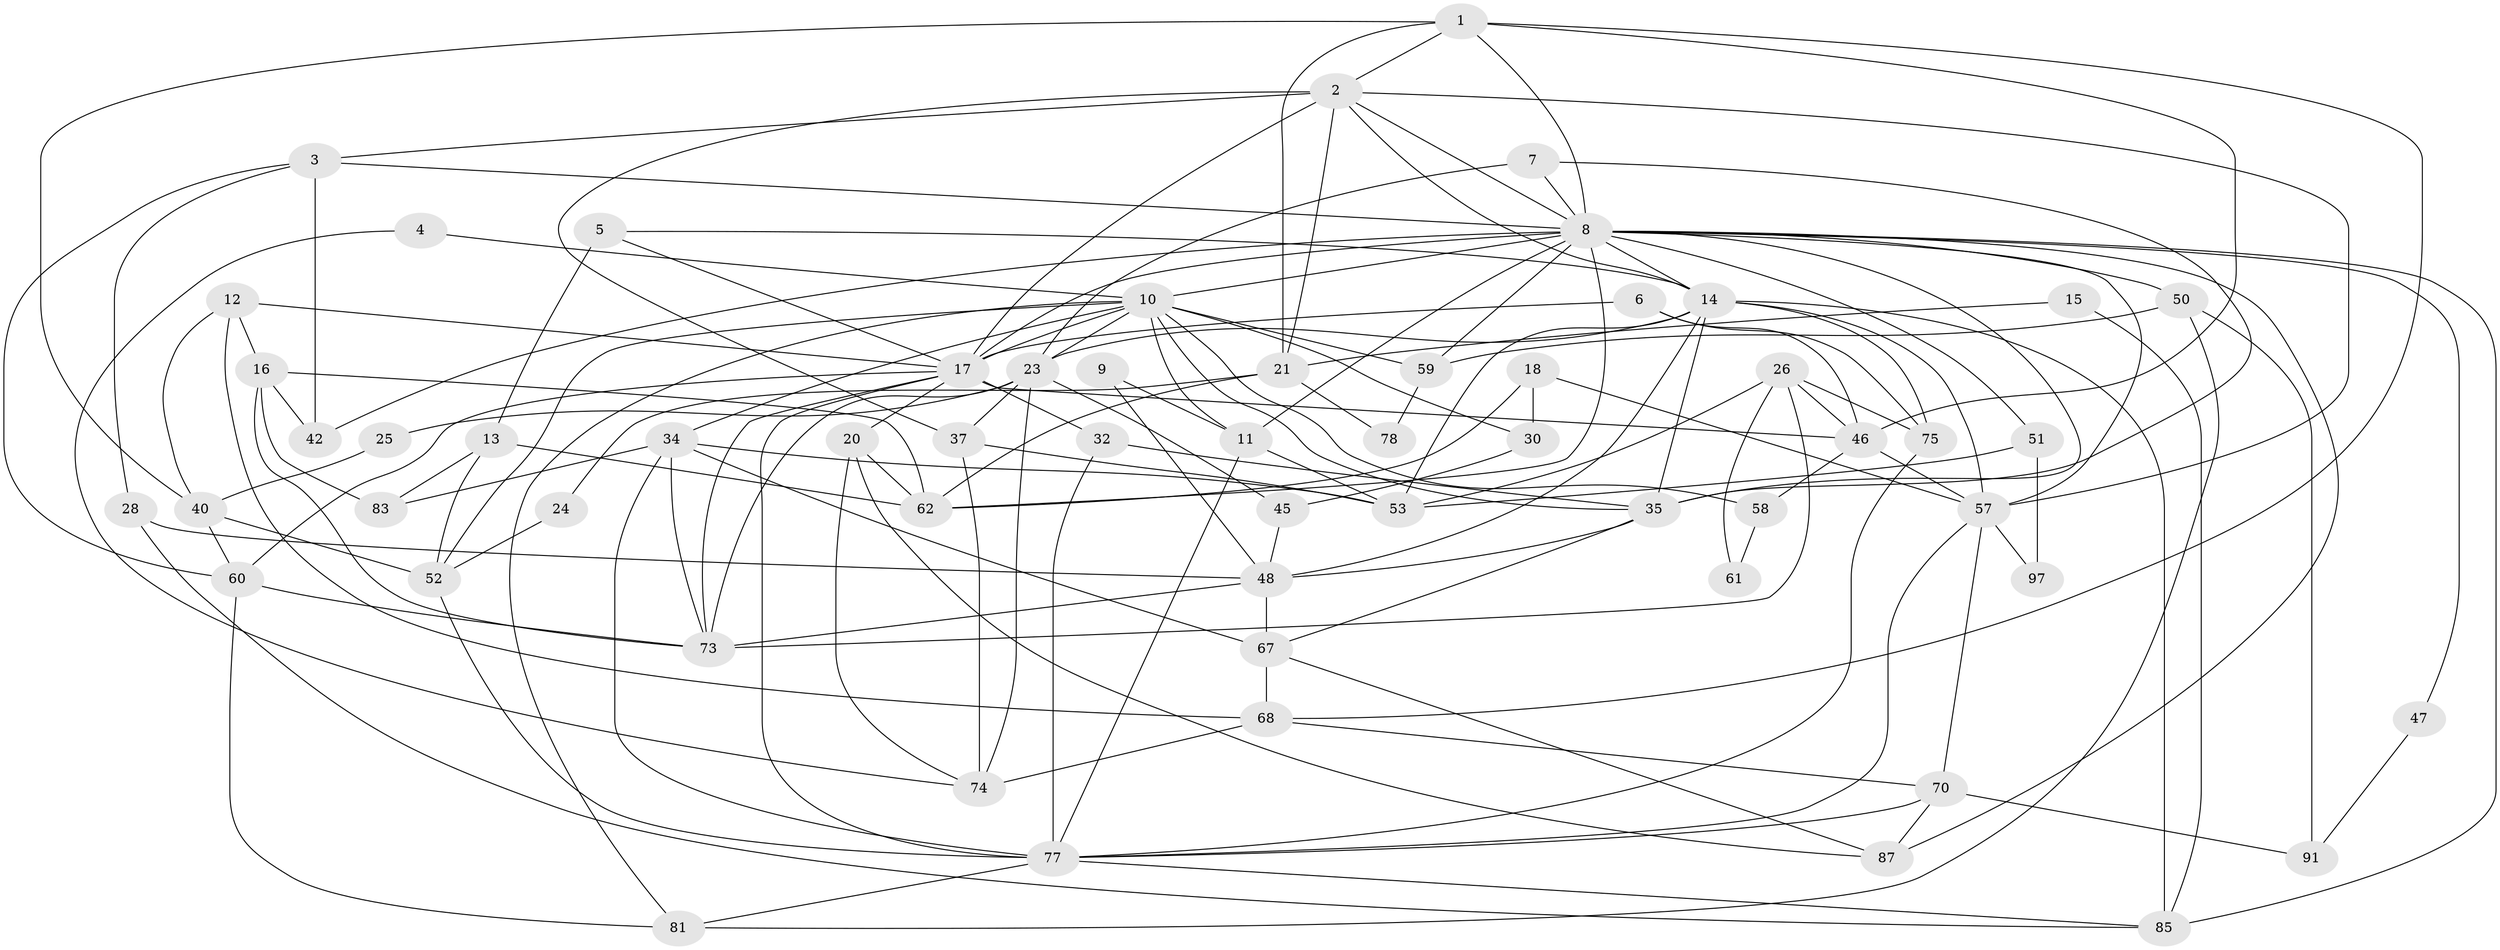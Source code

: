 // original degree distribution, {4: 0.25742574257425743, 2: 0.1485148514851485, 3: 0.27722772277227725, 8: 0.0297029702970297, 9: 0.009900990099009901, 5: 0.1782178217821782, 6: 0.06930693069306931, 7: 0.0297029702970297}
// Generated by graph-tools (version 1.1) at 2025/18/03/04/25 18:18:45]
// undirected, 60 vertices, 148 edges
graph export_dot {
graph [start="1"]
  node [color=gray90,style=filled];
  1 [super="+92+98"];
  2 [super="+100"];
  3 [super="+29"];
  4;
  5;
  6;
  7;
  8 [super="+19+65+33+72"];
  9;
  10 [super="+56+41"];
  11 [super="+27"];
  12;
  13;
  14 [super="+22+38"];
  15;
  16;
  17 [super="+36"];
  18;
  20;
  21 [super="+96"];
  23 [super="+31+64"];
  24;
  25;
  26 [super="+44"];
  28;
  30;
  32;
  34 [super="+55+76"];
  35 [super="+69+54"];
  37;
  40 [super="+82"];
  42;
  45;
  46 [super="+101"];
  47;
  48 [super="+88"];
  50;
  51;
  52;
  53;
  57 [super="+71"];
  58;
  59;
  60;
  61;
  62;
  67 [super="+90"];
  68 [super="+86"];
  70;
  73 [super="+94+79"];
  74 [super="+95"];
  75;
  77 [super="+80"];
  78;
  81;
  83;
  85 [super="+99"];
  87 [super="+89"];
  91;
  97;
  1 -- 21;
  1 -- 2;
  1 -- 68;
  1 -- 40;
  1 -- 8;
  1 -- 46;
  2 -- 21;
  2 -- 3;
  2 -- 37;
  2 -- 17 [weight=2];
  2 -- 14;
  2 -- 57;
  2 -- 8;
  3 -- 42;
  3 -- 28;
  3 -- 60;
  3 -- 8;
  4 -- 10;
  4 -- 74;
  5 -- 17;
  5 -- 13;
  5 -- 14;
  6 -- 75;
  6 -- 46;
  6 -- 17;
  7 -- 35;
  7 -- 23;
  7 -- 8;
  8 -- 47;
  8 -- 59;
  8 -- 50 [weight=2];
  8 -- 42;
  8 -- 14;
  8 -- 35;
  8 -- 17 [weight=3];
  8 -- 10;
  8 -- 87;
  8 -- 57 [weight=2];
  8 -- 11;
  8 -- 51;
  8 -- 85;
  8 -- 62;
  9 -- 11;
  9 -- 48;
  10 -- 52;
  10 -- 58;
  10 -- 81;
  10 -- 11;
  10 -- 30;
  10 -- 17;
  10 -- 35;
  10 -- 59;
  10 -- 34;
  10 -- 23;
  11 -- 53;
  11 -- 77;
  12 -- 16;
  12 -- 40;
  12 -- 68;
  12 -- 17;
  13 -- 52;
  13 -- 62;
  13 -- 83;
  14 -- 57 [weight=2];
  14 -- 75;
  14 -- 85;
  14 -- 53;
  14 -- 48;
  14 -- 35;
  14 -- 23 [weight=2];
  15 -- 85;
  15 -- 21;
  16 -- 62;
  16 -- 83;
  16 -- 42;
  16 -- 73;
  17 -- 20;
  17 -- 77 [weight=2];
  17 -- 32;
  17 -- 73;
  17 -- 46;
  17 -- 60;
  18 -- 30;
  18 -- 62;
  18 -- 57;
  20 -- 87;
  20 -- 62;
  20 -- 74;
  21 -- 24;
  21 -- 78;
  21 -- 62;
  23 -- 73;
  23 -- 74;
  23 -- 37;
  23 -- 25;
  23 -- 45;
  24 -- 52;
  25 -- 40;
  26 -- 53;
  26 -- 61;
  26 -- 73;
  26 -- 75;
  26 -- 46;
  28 -- 48;
  28 -- 85;
  30 -- 45;
  32 -- 35;
  32 -- 77;
  34 -- 73;
  34 -- 67 [weight=2];
  34 -- 83;
  34 -- 53;
  34 -- 77;
  35 -- 67;
  35 -- 48;
  37 -- 53;
  37 -- 74;
  40 -- 52;
  40 -- 60;
  45 -- 48;
  46 -- 58;
  46 -- 57;
  47 -- 91;
  48 -- 73;
  48 -- 67;
  50 -- 81;
  50 -- 59;
  50 -- 91;
  51 -- 53;
  51 -- 97;
  52 -- 77;
  57 -- 77;
  57 -- 97;
  57 -- 70;
  58 -- 61;
  59 -- 78;
  60 -- 81;
  60 -- 73;
  67 -- 87;
  67 -- 68;
  68 -- 74;
  68 -- 70;
  70 -- 77;
  70 -- 91;
  70 -- 87;
  75 -- 77;
  77 -- 81;
  77 -- 85;
}
